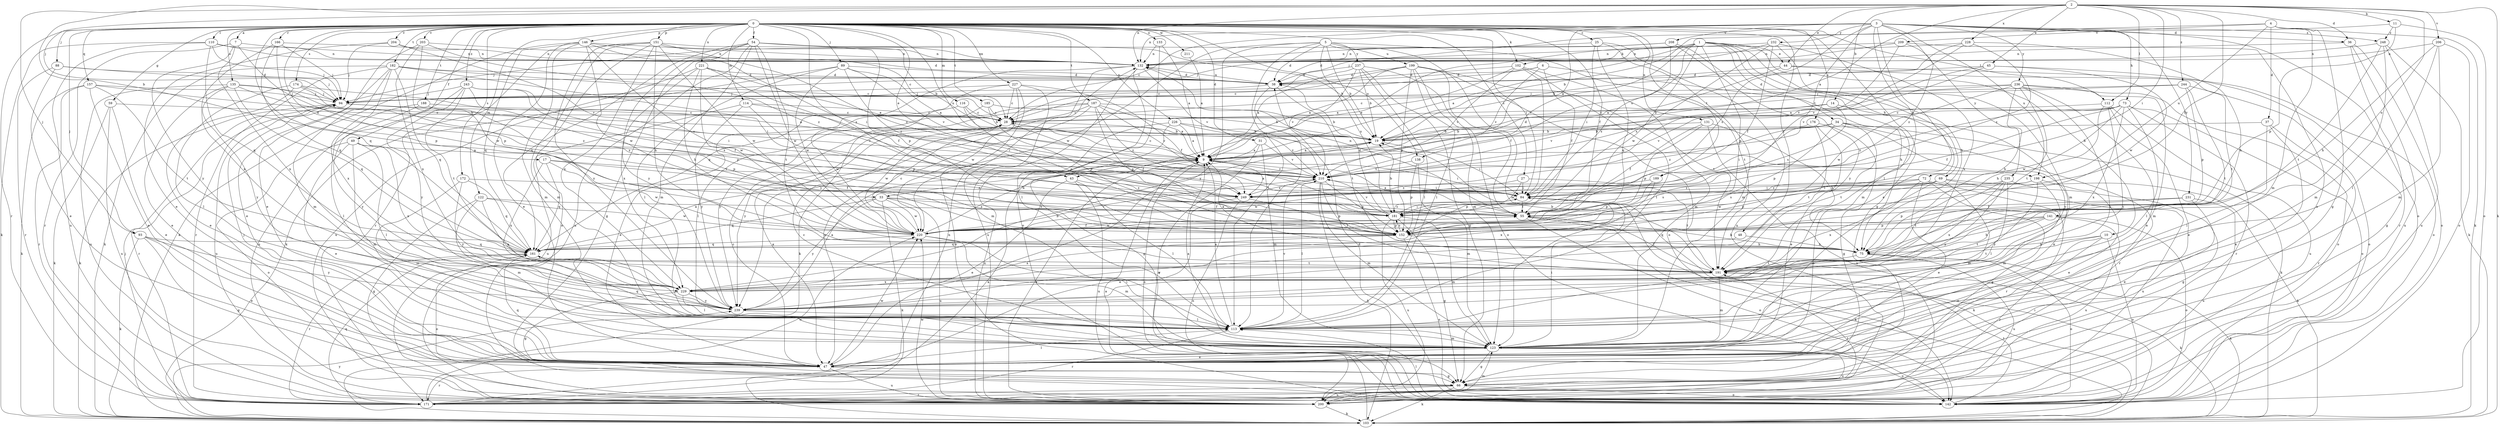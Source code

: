 strict digraph  {
0;
1;
2;
3;
4;
5;
6;
7;
9;
10;
11;
14;
17;
19;
25;
27;
28;
31;
33;
34;
36;
37;
38;
43;
44;
45;
47;
48;
49;
54;
55;
59;
66;
69;
72;
73;
75;
84;
88;
89;
93;
94;
102;
103;
110;
112;
113;
114;
116;
122;
123;
131;
132;
133;
135;
138;
141;
142;
146;
151;
152;
157;
161;
166;
171;
172;
174;
176;
181;
182;
185;
187;
188;
189;
191;
198;
199;
200;
203;
204;
206;
208;
209;
210;
211;
220;
221;
226;
227;
228;
229;
231;
232;
235;
236;
237;
239;
243;
244;
248;
249;
0 -> 7  [label=a];
0 -> 25  [label=c];
0 -> 27  [label=c];
0 -> 31  [label=d];
0 -> 33  [label=d];
0 -> 43  [label=e];
0 -> 48  [label=f];
0 -> 49  [label=f];
0 -> 54  [label=f];
0 -> 55  [label=f];
0 -> 59  [label=g];
0 -> 66  [label=g];
0 -> 84  [label=i];
0 -> 88  [label=j];
0 -> 89  [label=j];
0 -> 93  [label=j];
0 -> 102  [label=k];
0 -> 110  [label=l];
0 -> 112  [label=l];
0 -> 114  [label=m];
0 -> 116  [label=m];
0 -> 122  [label=m];
0 -> 131  [label=n];
0 -> 133  [label=o];
0 -> 135  [label=o];
0 -> 138  [label=o];
0 -> 146  [label=p];
0 -> 151  [label=p];
0 -> 157  [label=q];
0 -> 161  [label=q];
0 -> 166  [label=r];
0 -> 171  [label=r];
0 -> 172  [label=s];
0 -> 174  [label=s];
0 -> 176  [label=s];
0 -> 181  [label=s];
0 -> 182  [label=t];
0 -> 185  [label=t];
0 -> 187  [label=t];
0 -> 188  [label=t];
0 -> 189  [label=t];
0 -> 198  [label=u];
0 -> 203  [label=v];
0 -> 204  [label=v];
0 -> 211  [label=w];
0 -> 221  [label=x];
0 -> 226  [label=x];
0 -> 227  [label=x];
0 -> 243  [label=z];
1 -> 9  [label=a];
1 -> 10  [label=b];
1 -> 33  [label=d];
1 -> 34  [label=d];
1 -> 43  [label=e];
1 -> 44  [label=e];
1 -> 69  [label=h];
1 -> 72  [label=h];
1 -> 102  [label=k];
1 -> 123  [label=m];
1 -> 138  [label=o];
1 -> 152  [label=p];
1 -> 220  [label=w];
2 -> 9  [label=a];
2 -> 11  [label=b];
2 -> 14  [label=b];
2 -> 17  [label=b];
2 -> 36  [label=d];
2 -> 44  [label=e];
2 -> 45  [label=e];
2 -> 55  [label=f];
2 -> 84  [label=i];
2 -> 93  [label=j];
2 -> 94  [label=j];
2 -> 103  [label=k];
2 -> 112  [label=l];
2 -> 132  [label=n];
2 -> 141  [label=o];
2 -> 206  [label=v];
2 -> 228  [label=x];
2 -> 244  [label=z];
3 -> 9  [label=a];
3 -> 28  [label=c];
3 -> 36  [label=d];
3 -> 47  [label=e];
3 -> 73  [label=h];
3 -> 113  [label=l];
3 -> 132  [label=n];
3 -> 142  [label=o];
3 -> 181  [label=s];
3 -> 189  [label=t];
3 -> 198  [label=u];
3 -> 208  [label=v];
3 -> 231  [label=y];
3 -> 232  [label=y];
3 -> 235  [label=y];
3 -> 236  [label=y];
3 -> 248  [label=z];
4 -> 19  [label=b];
4 -> 37  [label=d];
4 -> 66  [label=g];
4 -> 103  [label=k];
4 -> 123  [label=m];
4 -> 198  [label=u];
4 -> 209  [label=v];
5 -> 19  [label=b];
5 -> 38  [label=d];
5 -> 113  [label=l];
5 -> 123  [label=m];
5 -> 181  [label=s];
5 -> 191  [label=t];
5 -> 199  [label=u];
5 -> 220  [label=w];
5 -> 237  [label=y];
5 -> 239  [label=y];
6 -> 28  [label=c];
6 -> 38  [label=d];
6 -> 55  [label=f];
6 -> 75  [label=h];
6 -> 210  [label=v];
7 -> 132  [label=n];
7 -> 152  [label=p];
7 -> 171  [label=r];
7 -> 229  [label=x];
7 -> 239  [label=y];
9 -> 28  [label=c];
9 -> 84  [label=i];
9 -> 142  [label=o];
9 -> 210  [label=v];
10 -> 47  [label=e];
10 -> 75  [label=h];
10 -> 142  [label=o];
10 -> 171  [label=r];
10 -> 191  [label=t];
11 -> 94  [label=j];
11 -> 142  [label=o];
11 -> 152  [label=p];
11 -> 248  [label=z];
14 -> 28  [label=c];
14 -> 181  [label=s];
14 -> 210  [label=v];
14 -> 239  [label=y];
17 -> 55  [label=f];
17 -> 161  [label=q];
17 -> 210  [label=v];
17 -> 220  [label=w];
17 -> 229  [label=x];
19 -> 9  [label=a];
19 -> 84  [label=i];
25 -> 84  [label=i];
25 -> 123  [label=m];
25 -> 132  [label=n];
25 -> 161  [label=q];
25 -> 200  [label=u];
27 -> 84  [label=i];
27 -> 152  [label=p];
27 -> 191  [label=t];
27 -> 220  [label=w];
28 -> 19  [label=b];
28 -> 47  [label=e];
28 -> 55  [label=f];
28 -> 220  [label=w];
28 -> 239  [label=y];
31 -> 9  [label=a];
31 -> 123  [label=m];
31 -> 142  [label=o];
31 -> 210  [label=v];
33 -> 55  [label=f];
33 -> 103  [label=k];
33 -> 161  [label=q];
33 -> 181  [label=s];
33 -> 200  [label=u];
33 -> 220  [label=w];
33 -> 239  [label=y];
34 -> 19  [label=b];
34 -> 47  [label=e];
34 -> 84  [label=i];
34 -> 103  [label=k];
34 -> 152  [label=p];
34 -> 171  [label=r];
34 -> 191  [label=t];
34 -> 249  [label=z];
36 -> 132  [label=n];
36 -> 142  [label=o];
36 -> 171  [label=r];
36 -> 200  [label=u];
37 -> 19  [label=b];
37 -> 47  [label=e];
37 -> 113  [label=l];
37 -> 171  [label=r];
38 -> 94  [label=j];
38 -> 113  [label=l];
38 -> 132  [label=n];
38 -> 191  [label=t];
43 -> 47  [label=e];
43 -> 113  [label=l];
43 -> 200  [label=u];
43 -> 249  [label=z];
44 -> 9  [label=a];
44 -> 38  [label=d];
44 -> 142  [label=o];
44 -> 191  [label=t];
45 -> 9  [label=a];
45 -> 38  [label=d];
45 -> 66  [label=g];
45 -> 210  [label=v];
45 -> 220  [label=w];
47 -> 28  [label=c];
47 -> 66  [label=g];
47 -> 94  [label=j];
47 -> 113  [label=l];
47 -> 161  [label=q];
47 -> 171  [label=r];
47 -> 200  [label=u];
47 -> 220  [label=w];
48 -> 75  [label=h];
48 -> 239  [label=y];
49 -> 9  [label=a];
49 -> 47  [label=e];
49 -> 113  [label=l];
49 -> 123  [label=m];
49 -> 142  [label=o];
49 -> 229  [label=x];
54 -> 19  [label=b];
54 -> 66  [label=g];
54 -> 123  [label=m];
54 -> 132  [label=n];
54 -> 152  [label=p];
54 -> 161  [label=q];
54 -> 191  [label=t];
54 -> 200  [label=u];
54 -> 220  [label=w];
54 -> 239  [label=y];
55 -> 9  [label=a];
55 -> 75  [label=h];
55 -> 103  [label=k];
55 -> 132  [label=n];
55 -> 142  [label=o];
55 -> 220  [label=w];
59 -> 28  [label=c];
59 -> 47  [label=e];
59 -> 103  [label=k];
59 -> 200  [label=u];
66 -> 103  [label=k];
66 -> 142  [label=o];
66 -> 171  [label=r];
66 -> 200  [label=u];
69 -> 84  [label=i];
69 -> 103  [label=k];
69 -> 123  [label=m];
69 -> 181  [label=s];
69 -> 200  [label=u];
69 -> 220  [label=w];
69 -> 229  [label=x];
72 -> 47  [label=e];
72 -> 66  [label=g];
72 -> 123  [label=m];
72 -> 152  [label=p];
72 -> 171  [label=r];
72 -> 249  [label=z];
73 -> 28  [label=c];
73 -> 55  [label=f];
73 -> 113  [label=l];
73 -> 142  [label=o];
73 -> 171  [label=r];
73 -> 210  [label=v];
73 -> 220  [label=w];
73 -> 229  [label=x];
73 -> 249  [label=z];
75 -> 9  [label=a];
75 -> 103  [label=k];
75 -> 142  [label=o];
75 -> 191  [label=t];
75 -> 200  [label=u];
84 -> 55  [label=f];
84 -> 103  [label=k];
84 -> 181  [label=s];
88 -> 38  [label=d];
88 -> 47  [label=e];
88 -> 94  [label=j];
88 -> 171  [label=r];
89 -> 9  [label=a];
89 -> 38  [label=d];
89 -> 103  [label=k];
89 -> 113  [label=l];
89 -> 210  [label=v];
89 -> 220  [label=w];
89 -> 249  [label=z];
93 -> 47  [label=e];
93 -> 66  [label=g];
93 -> 103  [label=k];
93 -> 161  [label=q];
93 -> 239  [label=y];
94 -> 28  [label=c];
94 -> 103  [label=k];
94 -> 171  [label=r];
94 -> 200  [label=u];
94 -> 210  [label=v];
102 -> 9  [label=a];
102 -> 38  [label=d];
102 -> 84  [label=i];
102 -> 113  [label=l];
102 -> 123  [label=m];
102 -> 210  [label=v];
103 -> 9  [label=a];
103 -> 84  [label=i];
103 -> 239  [label=y];
110 -> 38  [label=d];
110 -> 94  [label=j];
110 -> 103  [label=k];
110 -> 132  [label=n];
110 -> 161  [label=q];
110 -> 200  [label=u];
112 -> 28  [label=c];
112 -> 47  [label=e];
112 -> 75  [label=h];
112 -> 200  [label=u];
112 -> 239  [label=y];
113 -> 9  [label=a];
113 -> 123  [label=m];
113 -> 161  [label=q];
113 -> 171  [label=r];
113 -> 210  [label=v];
114 -> 28  [label=c];
114 -> 84  [label=i];
114 -> 152  [label=p];
114 -> 200  [label=u];
114 -> 239  [label=y];
116 -> 19  [label=b];
116 -> 28  [label=c];
116 -> 47  [label=e];
116 -> 152  [label=p];
122 -> 66  [label=g];
122 -> 123  [label=m];
122 -> 181  [label=s];
122 -> 220  [label=w];
122 -> 229  [label=x];
123 -> 9  [label=a];
123 -> 28  [label=c];
123 -> 47  [label=e];
123 -> 66  [label=g];
123 -> 84  [label=i];
123 -> 142  [label=o];
123 -> 200  [label=u];
131 -> 19  [label=b];
131 -> 55  [label=f];
131 -> 75  [label=h];
131 -> 152  [label=p];
131 -> 200  [label=u];
132 -> 38  [label=d];
132 -> 113  [label=l];
132 -> 161  [label=q];
132 -> 200  [label=u];
132 -> 210  [label=v];
132 -> 239  [label=y];
133 -> 9  [label=a];
133 -> 132  [label=n];
133 -> 142  [label=o];
135 -> 19  [label=b];
135 -> 47  [label=e];
135 -> 94  [label=j];
135 -> 161  [label=q];
135 -> 200  [label=u];
135 -> 239  [label=y];
135 -> 249  [label=z];
138 -> 123  [label=m];
138 -> 152  [label=p];
138 -> 210  [label=v];
141 -> 75  [label=h];
141 -> 142  [label=o];
141 -> 152  [label=p];
141 -> 161  [label=q];
141 -> 191  [label=t];
141 -> 200  [label=u];
142 -> 38  [label=d];
142 -> 113  [label=l];
142 -> 191  [label=t];
146 -> 28  [label=c];
146 -> 47  [label=e];
146 -> 84  [label=i];
146 -> 103  [label=k];
146 -> 123  [label=m];
146 -> 132  [label=n];
146 -> 161  [label=q];
146 -> 181  [label=s];
146 -> 220  [label=w];
151 -> 19  [label=b];
151 -> 75  [label=h];
151 -> 123  [label=m];
151 -> 132  [label=n];
151 -> 142  [label=o];
151 -> 171  [label=r];
151 -> 220  [label=w];
151 -> 229  [label=x];
151 -> 239  [label=y];
151 -> 249  [label=z];
152 -> 75  [label=h];
152 -> 142  [label=o];
152 -> 161  [label=q];
152 -> 181  [label=s];
152 -> 229  [label=x];
157 -> 47  [label=e];
157 -> 84  [label=i];
157 -> 94  [label=j];
157 -> 103  [label=k];
157 -> 171  [label=r];
157 -> 191  [label=t];
161 -> 9  [label=a];
161 -> 142  [label=o];
161 -> 171  [label=r];
161 -> 191  [label=t];
166 -> 94  [label=j];
166 -> 132  [label=n];
166 -> 152  [label=p];
166 -> 161  [label=q];
166 -> 229  [label=x];
171 -> 9  [label=a];
171 -> 94  [label=j];
171 -> 132  [label=n];
171 -> 161  [label=q];
171 -> 220  [label=w];
172 -> 123  [label=m];
172 -> 161  [label=q];
172 -> 239  [label=y];
172 -> 249  [label=z];
174 -> 9  [label=a];
174 -> 47  [label=e];
174 -> 94  [label=j];
174 -> 113  [label=l];
174 -> 181  [label=s];
176 -> 19  [label=b];
176 -> 47  [label=e];
176 -> 66  [label=g];
176 -> 191  [label=t];
181 -> 19  [label=b];
181 -> 38  [label=d];
181 -> 66  [label=g];
181 -> 84  [label=i];
181 -> 123  [label=m];
181 -> 152  [label=p];
181 -> 200  [label=u];
181 -> 210  [label=v];
182 -> 28  [label=c];
182 -> 38  [label=d];
182 -> 47  [label=e];
182 -> 84  [label=i];
182 -> 103  [label=k];
182 -> 123  [label=m];
182 -> 161  [label=q];
182 -> 171  [label=r];
182 -> 229  [label=x];
185 -> 19  [label=b];
185 -> 28  [label=c];
185 -> 152  [label=p];
185 -> 220  [label=w];
187 -> 9  [label=a];
187 -> 19  [label=b];
187 -> 28  [label=c];
187 -> 47  [label=e];
187 -> 113  [label=l];
187 -> 152  [label=p];
187 -> 210  [label=v];
187 -> 239  [label=y];
187 -> 249  [label=z];
188 -> 28  [label=c];
188 -> 113  [label=l];
188 -> 152  [label=p];
188 -> 239  [label=y];
189 -> 152  [label=p];
189 -> 229  [label=x];
189 -> 249  [label=z];
191 -> 19  [label=b];
191 -> 55  [label=f];
191 -> 103  [label=k];
191 -> 123  [label=m];
191 -> 229  [label=x];
198 -> 47  [label=e];
198 -> 123  [label=m];
198 -> 181  [label=s];
198 -> 239  [label=y];
198 -> 249  [label=z];
199 -> 9  [label=a];
199 -> 28  [label=c];
199 -> 38  [label=d];
199 -> 55  [label=f];
199 -> 113  [label=l];
199 -> 123  [label=m];
199 -> 142  [label=o];
199 -> 152  [label=p];
199 -> 191  [label=t];
200 -> 9  [label=a];
200 -> 103  [label=k];
200 -> 123  [label=m];
200 -> 191  [label=t];
200 -> 220  [label=w];
203 -> 47  [label=e];
203 -> 132  [label=n];
203 -> 220  [label=w];
203 -> 229  [label=x];
203 -> 249  [label=z];
204 -> 47  [label=e];
204 -> 94  [label=j];
204 -> 132  [label=n];
204 -> 210  [label=v];
206 -> 75  [label=h];
206 -> 113  [label=l];
206 -> 123  [label=m];
206 -> 132  [label=n];
206 -> 142  [label=o];
208 -> 94  [label=j];
208 -> 123  [label=m];
208 -> 132  [label=n];
208 -> 181  [label=s];
208 -> 239  [label=y];
209 -> 47  [label=e];
209 -> 94  [label=j];
209 -> 132  [label=n];
209 -> 210  [label=v];
209 -> 249  [label=z];
210 -> 84  [label=i];
210 -> 103  [label=k];
210 -> 113  [label=l];
210 -> 123  [label=m];
210 -> 152  [label=p];
210 -> 191  [label=t];
210 -> 249  [label=z];
211 -> 9  [label=a];
220 -> 19  [label=b];
220 -> 28  [label=c];
220 -> 55  [label=f];
220 -> 113  [label=l];
220 -> 123  [label=m];
220 -> 161  [label=q];
220 -> 210  [label=v];
221 -> 9  [label=a];
221 -> 38  [label=d];
221 -> 55  [label=f];
221 -> 75  [label=h];
221 -> 200  [label=u];
221 -> 220  [label=w];
221 -> 229  [label=x];
226 -> 9  [label=a];
226 -> 19  [label=b];
226 -> 66  [label=g];
226 -> 200  [label=u];
226 -> 210  [label=v];
227 -> 28  [label=c];
227 -> 55  [label=f];
227 -> 94  [label=j];
227 -> 103  [label=k];
227 -> 123  [label=m];
227 -> 142  [label=o];
227 -> 220  [label=w];
228 -> 19  [label=b];
228 -> 75  [label=h];
228 -> 132  [label=n];
228 -> 210  [label=v];
228 -> 249  [label=z];
229 -> 19  [label=b];
229 -> 66  [label=g];
229 -> 113  [label=l];
229 -> 239  [label=y];
231 -> 47  [label=e];
231 -> 55  [label=f];
231 -> 152  [label=p];
231 -> 200  [label=u];
232 -> 38  [label=d];
232 -> 55  [label=f];
232 -> 75  [label=h];
232 -> 132  [label=n];
232 -> 181  [label=s];
232 -> 229  [label=x];
235 -> 66  [label=g];
235 -> 84  [label=i];
235 -> 113  [label=l];
235 -> 191  [label=t];
235 -> 229  [label=x];
235 -> 239  [label=y];
236 -> 19  [label=b];
236 -> 47  [label=e];
236 -> 75  [label=h];
236 -> 94  [label=j];
236 -> 113  [label=l];
236 -> 123  [label=m];
236 -> 142  [label=o];
236 -> 191  [label=t];
236 -> 220  [label=w];
237 -> 9  [label=a];
237 -> 19  [label=b];
237 -> 38  [label=d];
237 -> 66  [label=g];
237 -> 113  [label=l];
237 -> 142  [label=o];
237 -> 210  [label=v];
239 -> 9  [label=a];
239 -> 113  [label=l];
243 -> 55  [label=f];
243 -> 94  [label=j];
243 -> 152  [label=p];
243 -> 181  [label=s];
243 -> 191  [label=t];
243 -> 200  [label=u];
243 -> 239  [label=y];
244 -> 28  [label=c];
244 -> 94  [label=j];
244 -> 142  [label=o];
244 -> 152  [label=p];
244 -> 191  [label=t];
248 -> 103  [label=k];
248 -> 123  [label=m];
248 -> 132  [label=n];
248 -> 191  [label=t];
248 -> 200  [label=u];
249 -> 9  [label=a];
249 -> 47  [label=e];
249 -> 142  [label=o];
249 -> 152  [label=p];
}
